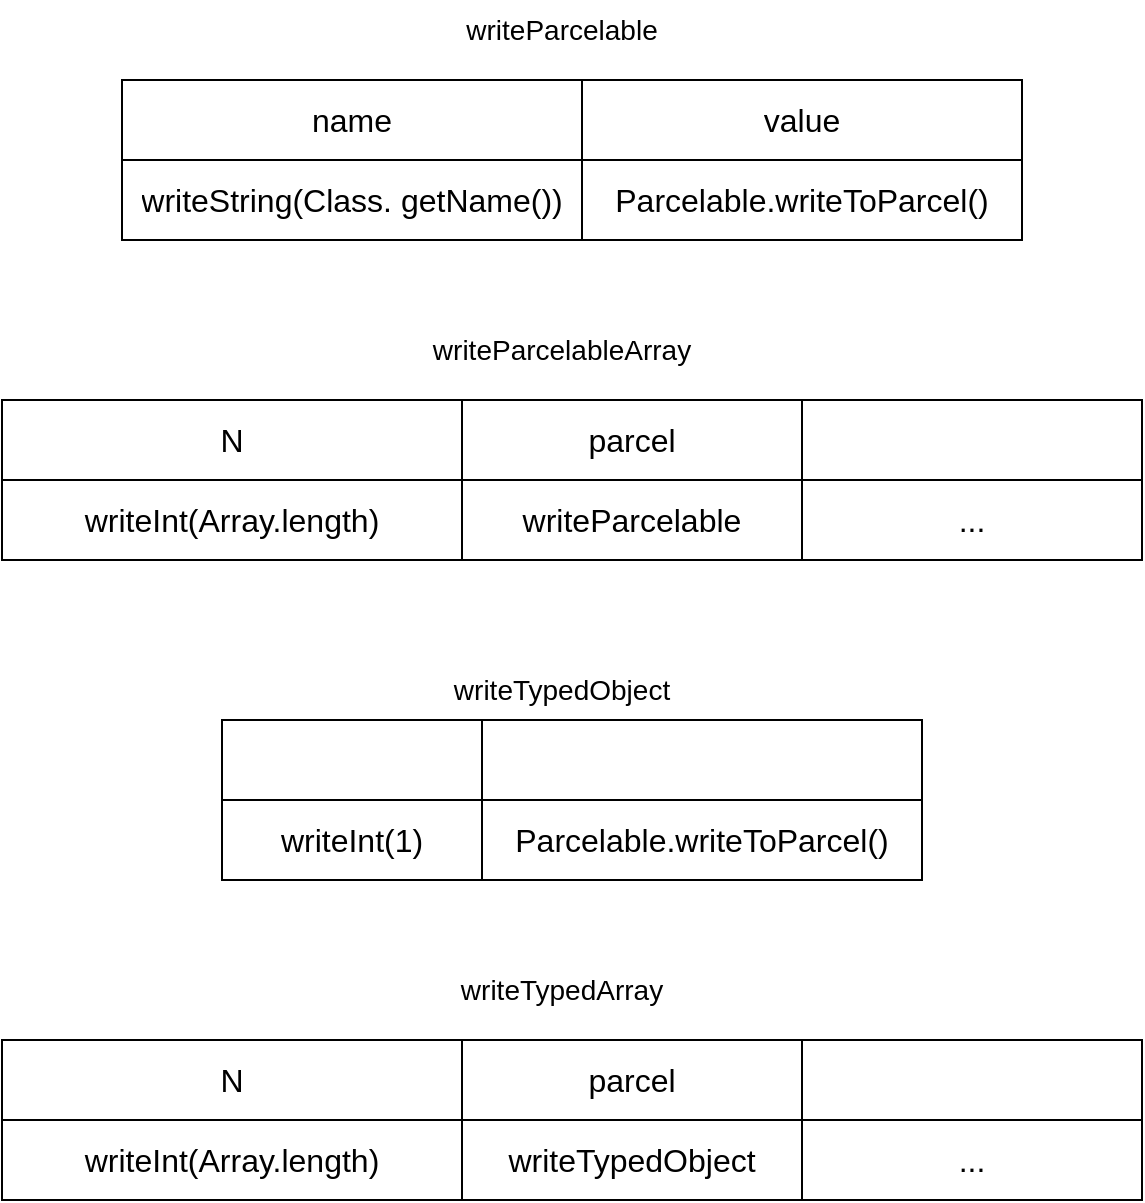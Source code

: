 <mxfile version="21.1.7" type="github">
  <diagram name="Page-1" id="ZVpAs-4wmjEy2bpQbKNT">
    <mxGraphModel dx="1005" dy="595" grid="1" gridSize="10" guides="1" tooltips="1" connect="1" arrows="1" fold="1" page="1" pageScale="1" pageWidth="850" pageHeight="1100" math="0" shadow="0">
      <root>
        <mxCell id="0" />
        <mxCell id="1" parent="0" />
        <mxCell id="qJbakIfHmFBiQNTWDLgG-1" value="" style="shape=table;startSize=0;container=1;collapsible=0;childLayout=tableLayout;fontSize=16;" vertex="1" parent="1">
          <mxGeometry x="170" y="170" width="450" height="80" as="geometry" />
        </mxCell>
        <mxCell id="qJbakIfHmFBiQNTWDLgG-2" value="" style="shape=tableRow;horizontal=0;startSize=0;swimlaneHead=0;swimlaneBody=0;strokeColor=inherit;top=0;left=0;bottom=0;right=0;collapsible=0;dropTarget=0;fillColor=none;points=[[0,0.5],[1,0.5]];portConstraint=eastwest;fontSize=16;" vertex="1" parent="qJbakIfHmFBiQNTWDLgG-1">
          <mxGeometry width="450" height="40" as="geometry" />
        </mxCell>
        <mxCell id="qJbakIfHmFBiQNTWDLgG-3" value="name" style="shape=partialRectangle;html=1;whiteSpace=wrap;connectable=0;strokeColor=inherit;overflow=hidden;fillColor=none;top=0;left=0;bottom=0;right=0;pointerEvents=1;fontSize=16;" vertex="1" parent="qJbakIfHmFBiQNTWDLgG-2">
          <mxGeometry width="230" height="40" as="geometry">
            <mxRectangle width="230" height="40" as="alternateBounds" />
          </mxGeometry>
        </mxCell>
        <mxCell id="qJbakIfHmFBiQNTWDLgG-4" value="value" style="shape=partialRectangle;html=1;whiteSpace=wrap;connectable=0;strokeColor=inherit;overflow=hidden;fillColor=none;top=0;left=0;bottom=0;right=0;pointerEvents=1;fontSize=16;" vertex="1" parent="qJbakIfHmFBiQNTWDLgG-2">
          <mxGeometry x="230" width="220" height="40" as="geometry">
            <mxRectangle width="220" height="40" as="alternateBounds" />
          </mxGeometry>
        </mxCell>
        <mxCell id="qJbakIfHmFBiQNTWDLgG-6" value="" style="shape=tableRow;horizontal=0;startSize=0;swimlaneHead=0;swimlaneBody=0;strokeColor=inherit;top=0;left=0;bottom=0;right=0;collapsible=0;dropTarget=0;fillColor=none;points=[[0,0.5],[1,0.5]];portConstraint=eastwest;fontSize=16;" vertex="1" parent="qJbakIfHmFBiQNTWDLgG-1">
          <mxGeometry y="40" width="450" height="40" as="geometry" />
        </mxCell>
        <mxCell id="qJbakIfHmFBiQNTWDLgG-7" value="writeString(Class. getName())" style="shape=partialRectangle;html=1;whiteSpace=wrap;connectable=0;strokeColor=inherit;overflow=hidden;fillColor=none;top=0;left=0;bottom=0;right=0;pointerEvents=1;fontSize=16;" vertex="1" parent="qJbakIfHmFBiQNTWDLgG-6">
          <mxGeometry width="230" height="40" as="geometry">
            <mxRectangle width="230" height="40" as="alternateBounds" />
          </mxGeometry>
        </mxCell>
        <mxCell id="qJbakIfHmFBiQNTWDLgG-8" value="Parcelable.writeToParcel()" style="shape=partialRectangle;html=1;whiteSpace=wrap;connectable=0;strokeColor=inherit;overflow=hidden;fillColor=none;top=0;left=0;bottom=0;right=0;pointerEvents=1;fontSize=16;" vertex="1" parent="qJbakIfHmFBiQNTWDLgG-6">
          <mxGeometry x="230" width="220" height="40" as="geometry">
            <mxRectangle width="220" height="40" as="alternateBounds" />
          </mxGeometry>
        </mxCell>
        <mxCell id="qJbakIfHmFBiQNTWDLgG-14" value="&lt;font style=&quot;font-size: 14px;&quot;&gt;writeParcelable&lt;/font&gt;" style="text;html=1;strokeColor=none;fillColor=none;align=center;verticalAlign=middle;whiteSpace=wrap;rounded=0;" vertex="1" parent="1">
          <mxGeometry x="360" y="130" width="60" height="30" as="geometry" />
        </mxCell>
        <mxCell id="qJbakIfHmFBiQNTWDLgG-15" value="" style="shape=table;startSize=0;container=1;collapsible=0;childLayout=tableLayout;fontSize=16;" vertex="1" parent="1">
          <mxGeometry x="110" y="330" width="570" height="80" as="geometry" />
        </mxCell>
        <mxCell id="qJbakIfHmFBiQNTWDLgG-16" value="" style="shape=tableRow;horizontal=0;startSize=0;swimlaneHead=0;swimlaneBody=0;strokeColor=inherit;top=0;left=0;bottom=0;right=0;collapsible=0;dropTarget=0;fillColor=none;points=[[0,0.5],[1,0.5]];portConstraint=eastwest;fontSize=16;" vertex="1" parent="qJbakIfHmFBiQNTWDLgG-15">
          <mxGeometry width="570" height="40" as="geometry" />
        </mxCell>
        <mxCell id="qJbakIfHmFBiQNTWDLgG-17" value="N" style="shape=partialRectangle;html=1;whiteSpace=wrap;connectable=0;strokeColor=inherit;overflow=hidden;fillColor=none;top=0;left=0;bottom=0;right=0;pointerEvents=1;fontSize=16;" vertex="1" parent="qJbakIfHmFBiQNTWDLgG-16">
          <mxGeometry width="230" height="40" as="geometry">
            <mxRectangle width="230" height="40" as="alternateBounds" />
          </mxGeometry>
        </mxCell>
        <mxCell id="qJbakIfHmFBiQNTWDLgG-18" value="parcel" style="shape=partialRectangle;html=1;whiteSpace=wrap;connectable=0;strokeColor=inherit;overflow=hidden;fillColor=none;top=0;left=0;bottom=0;right=0;pointerEvents=1;fontSize=16;" vertex="1" parent="qJbakIfHmFBiQNTWDLgG-16">
          <mxGeometry x="230" width="170" height="40" as="geometry">
            <mxRectangle width="170" height="40" as="alternateBounds" />
          </mxGeometry>
        </mxCell>
        <mxCell id="qJbakIfHmFBiQNTWDLgG-28" style="shape=partialRectangle;html=1;whiteSpace=wrap;connectable=0;strokeColor=inherit;overflow=hidden;fillColor=none;top=0;left=0;bottom=0;right=0;pointerEvents=1;fontSize=16;" vertex="1" parent="qJbakIfHmFBiQNTWDLgG-16">
          <mxGeometry x="400" width="170" height="40" as="geometry">
            <mxRectangle width="170" height="40" as="alternateBounds" />
          </mxGeometry>
        </mxCell>
        <mxCell id="qJbakIfHmFBiQNTWDLgG-20" value="" style="shape=tableRow;horizontal=0;startSize=0;swimlaneHead=0;swimlaneBody=0;strokeColor=inherit;top=0;left=0;bottom=0;right=0;collapsible=0;dropTarget=0;fillColor=none;points=[[0,0.5],[1,0.5]];portConstraint=eastwest;fontSize=16;" vertex="1" parent="qJbakIfHmFBiQNTWDLgG-15">
          <mxGeometry y="40" width="570" height="40" as="geometry" />
        </mxCell>
        <mxCell id="qJbakIfHmFBiQNTWDLgG-21" value="writeInt(Array.length)" style="shape=partialRectangle;html=1;whiteSpace=wrap;connectable=0;strokeColor=inherit;overflow=hidden;fillColor=none;top=0;left=0;bottom=0;right=0;pointerEvents=1;fontSize=16;" vertex="1" parent="qJbakIfHmFBiQNTWDLgG-20">
          <mxGeometry width="230" height="40" as="geometry">
            <mxRectangle width="230" height="40" as="alternateBounds" />
          </mxGeometry>
        </mxCell>
        <mxCell id="qJbakIfHmFBiQNTWDLgG-22" value="writeParcelable" style="shape=partialRectangle;html=1;whiteSpace=wrap;connectable=0;strokeColor=inherit;overflow=hidden;fillColor=none;top=0;left=0;bottom=0;right=0;pointerEvents=1;fontSize=16;" vertex="1" parent="qJbakIfHmFBiQNTWDLgG-20">
          <mxGeometry x="230" width="170" height="40" as="geometry">
            <mxRectangle width="170" height="40" as="alternateBounds" />
          </mxGeometry>
        </mxCell>
        <mxCell id="qJbakIfHmFBiQNTWDLgG-29" value="..." style="shape=partialRectangle;html=1;whiteSpace=wrap;connectable=0;strokeColor=inherit;overflow=hidden;fillColor=none;top=0;left=0;bottom=0;right=0;pointerEvents=1;fontSize=16;" vertex="1" parent="qJbakIfHmFBiQNTWDLgG-20">
          <mxGeometry x="400" width="170" height="40" as="geometry">
            <mxRectangle width="170" height="40" as="alternateBounds" />
          </mxGeometry>
        </mxCell>
        <mxCell id="qJbakIfHmFBiQNTWDLgG-30" value="&lt;font style=&quot;font-size: 14px;&quot;&gt;writeParcelableArray&lt;/font&gt;" style="text;html=1;strokeColor=none;fillColor=none;align=center;verticalAlign=middle;whiteSpace=wrap;rounded=0;" vertex="1" parent="1">
          <mxGeometry x="360" y="290" width="60" height="30" as="geometry" />
        </mxCell>
        <mxCell id="qJbakIfHmFBiQNTWDLgG-31" value="" style="shape=table;startSize=0;container=1;collapsible=0;childLayout=tableLayout;fontSize=16;" vertex="1" parent="1">
          <mxGeometry x="220" y="490" width="350" height="80" as="geometry" />
        </mxCell>
        <mxCell id="qJbakIfHmFBiQNTWDLgG-32" value="" style="shape=tableRow;horizontal=0;startSize=0;swimlaneHead=0;swimlaneBody=0;strokeColor=inherit;top=0;left=0;bottom=0;right=0;collapsible=0;dropTarget=0;fillColor=none;points=[[0,0.5],[1,0.5]];portConstraint=eastwest;fontSize=16;" vertex="1" parent="qJbakIfHmFBiQNTWDLgG-31">
          <mxGeometry width="350" height="40" as="geometry" />
        </mxCell>
        <mxCell id="qJbakIfHmFBiQNTWDLgG-33" value="" style="shape=partialRectangle;html=1;whiteSpace=wrap;connectable=0;strokeColor=inherit;overflow=hidden;fillColor=none;top=0;left=0;bottom=0;right=0;pointerEvents=1;fontSize=16;" vertex="1" parent="qJbakIfHmFBiQNTWDLgG-32">
          <mxGeometry width="130" height="40" as="geometry">
            <mxRectangle width="130" height="40" as="alternateBounds" />
          </mxGeometry>
        </mxCell>
        <mxCell id="qJbakIfHmFBiQNTWDLgG-34" value="" style="shape=partialRectangle;html=1;whiteSpace=wrap;connectable=0;strokeColor=inherit;overflow=hidden;fillColor=none;top=0;left=0;bottom=0;right=0;pointerEvents=1;fontSize=16;" vertex="1" parent="qJbakIfHmFBiQNTWDLgG-32">
          <mxGeometry x="130" width="220" height="40" as="geometry">
            <mxRectangle width="220" height="40" as="alternateBounds" />
          </mxGeometry>
        </mxCell>
        <mxCell id="qJbakIfHmFBiQNTWDLgG-36" value="" style="shape=tableRow;horizontal=0;startSize=0;swimlaneHead=0;swimlaneBody=0;strokeColor=inherit;top=0;left=0;bottom=0;right=0;collapsible=0;dropTarget=0;fillColor=none;points=[[0,0.5],[1,0.5]];portConstraint=eastwest;fontSize=16;" vertex="1" parent="qJbakIfHmFBiQNTWDLgG-31">
          <mxGeometry y="40" width="350" height="40" as="geometry" />
        </mxCell>
        <mxCell id="qJbakIfHmFBiQNTWDLgG-37" value="writeInt(1)" style="shape=partialRectangle;html=1;whiteSpace=wrap;connectable=0;strokeColor=inherit;overflow=hidden;fillColor=none;top=0;left=0;bottom=0;right=0;pointerEvents=1;fontSize=16;" vertex="1" parent="qJbakIfHmFBiQNTWDLgG-36">
          <mxGeometry width="130" height="40" as="geometry">
            <mxRectangle width="130" height="40" as="alternateBounds" />
          </mxGeometry>
        </mxCell>
        <mxCell id="qJbakIfHmFBiQNTWDLgG-38" value="Parcelable.writeToParcel()" style="shape=partialRectangle;html=1;whiteSpace=wrap;connectable=0;strokeColor=inherit;overflow=hidden;fillColor=none;top=0;left=0;bottom=0;right=0;pointerEvents=1;fontSize=16;" vertex="1" parent="qJbakIfHmFBiQNTWDLgG-36">
          <mxGeometry x="130" width="220" height="40" as="geometry">
            <mxRectangle width="220" height="40" as="alternateBounds" />
          </mxGeometry>
        </mxCell>
        <mxCell id="qJbakIfHmFBiQNTWDLgG-44" value="" style="shape=table;startSize=0;container=1;collapsible=0;childLayout=tableLayout;fontSize=16;" vertex="1" parent="1">
          <mxGeometry x="110" y="650" width="570" height="80" as="geometry" />
        </mxCell>
        <mxCell id="qJbakIfHmFBiQNTWDLgG-45" value="" style="shape=tableRow;horizontal=0;startSize=0;swimlaneHead=0;swimlaneBody=0;strokeColor=inherit;top=0;left=0;bottom=0;right=0;collapsible=0;dropTarget=0;fillColor=none;points=[[0,0.5],[1,0.5]];portConstraint=eastwest;fontSize=16;" vertex="1" parent="qJbakIfHmFBiQNTWDLgG-44">
          <mxGeometry width="570" height="40" as="geometry" />
        </mxCell>
        <mxCell id="qJbakIfHmFBiQNTWDLgG-46" value="N" style="shape=partialRectangle;html=1;whiteSpace=wrap;connectable=0;strokeColor=inherit;overflow=hidden;fillColor=none;top=0;left=0;bottom=0;right=0;pointerEvents=1;fontSize=16;" vertex="1" parent="qJbakIfHmFBiQNTWDLgG-45">
          <mxGeometry width="230" height="40" as="geometry">
            <mxRectangle width="230" height="40" as="alternateBounds" />
          </mxGeometry>
        </mxCell>
        <mxCell id="qJbakIfHmFBiQNTWDLgG-47" value="parcel" style="shape=partialRectangle;html=1;whiteSpace=wrap;connectable=0;strokeColor=inherit;overflow=hidden;fillColor=none;top=0;left=0;bottom=0;right=0;pointerEvents=1;fontSize=16;" vertex="1" parent="qJbakIfHmFBiQNTWDLgG-45">
          <mxGeometry x="230" width="170" height="40" as="geometry">
            <mxRectangle width="170" height="40" as="alternateBounds" />
          </mxGeometry>
        </mxCell>
        <mxCell id="qJbakIfHmFBiQNTWDLgG-48" style="shape=partialRectangle;html=1;whiteSpace=wrap;connectable=0;strokeColor=inherit;overflow=hidden;fillColor=none;top=0;left=0;bottom=0;right=0;pointerEvents=1;fontSize=16;" vertex="1" parent="qJbakIfHmFBiQNTWDLgG-45">
          <mxGeometry x="400" width="170" height="40" as="geometry">
            <mxRectangle width="170" height="40" as="alternateBounds" />
          </mxGeometry>
        </mxCell>
        <mxCell id="qJbakIfHmFBiQNTWDLgG-49" value="" style="shape=tableRow;horizontal=0;startSize=0;swimlaneHead=0;swimlaneBody=0;strokeColor=inherit;top=0;left=0;bottom=0;right=0;collapsible=0;dropTarget=0;fillColor=none;points=[[0,0.5],[1,0.5]];portConstraint=eastwest;fontSize=16;" vertex="1" parent="qJbakIfHmFBiQNTWDLgG-44">
          <mxGeometry y="40" width="570" height="40" as="geometry" />
        </mxCell>
        <mxCell id="qJbakIfHmFBiQNTWDLgG-50" value="writeInt(Array.length)" style="shape=partialRectangle;html=1;whiteSpace=wrap;connectable=0;strokeColor=inherit;overflow=hidden;fillColor=none;top=0;left=0;bottom=0;right=0;pointerEvents=1;fontSize=16;" vertex="1" parent="qJbakIfHmFBiQNTWDLgG-49">
          <mxGeometry width="230" height="40" as="geometry">
            <mxRectangle width="230" height="40" as="alternateBounds" />
          </mxGeometry>
        </mxCell>
        <mxCell id="qJbakIfHmFBiQNTWDLgG-51" value="writeTypedObject" style="shape=partialRectangle;html=1;whiteSpace=wrap;connectable=0;strokeColor=inherit;overflow=hidden;fillColor=none;top=0;left=0;bottom=0;right=0;pointerEvents=1;fontSize=16;" vertex="1" parent="qJbakIfHmFBiQNTWDLgG-49">
          <mxGeometry x="230" width="170" height="40" as="geometry">
            <mxRectangle width="170" height="40" as="alternateBounds" />
          </mxGeometry>
        </mxCell>
        <mxCell id="qJbakIfHmFBiQNTWDLgG-52" value="..." style="shape=partialRectangle;html=1;whiteSpace=wrap;connectable=0;strokeColor=inherit;overflow=hidden;fillColor=none;top=0;left=0;bottom=0;right=0;pointerEvents=1;fontSize=16;" vertex="1" parent="qJbakIfHmFBiQNTWDLgG-49">
          <mxGeometry x="400" width="170" height="40" as="geometry">
            <mxRectangle width="170" height="40" as="alternateBounds" />
          </mxGeometry>
        </mxCell>
        <mxCell id="qJbakIfHmFBiQNTWDLgG-53" value="&lt;font style=&quot;font-size: 14px;&quot;&gt;writeTypedObject&lt;/font&gt;" style="text;html=1;strokeColor=none;fillColor=none;align=center;verticalAlign=middle;whiteSpace=wrap;rounded=0;" vertex="1" parent="1">
          <mxGeometry x="360" y="460" width="60" height="30" as="geometry" />
        </mxCell>
        <mxCell id="qJbakIfHmFBiQNTWDLgG-54" value="&lt;font style=&quot;font-size: 14px;&quot;&gt;writeTypedArray&lt;/font&gt;" style="text;html=1;strokeColor=none;fillColor=none;align=center;verticalAlign=middle;whiteSpace=wrap;rounded=0;" vertex="1" parent="1">
          <mxGeometry x="360" y="610" width="60" height="30" as="geometry" />
        </mxCell>
      </root>
    </mxGraphModel>
  </diagram>
</mxfile>
